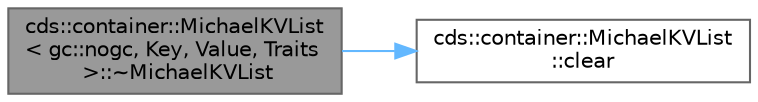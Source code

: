 digraph "cds::container::MichaelKVList&lt; gc::nogc, Key, Value, Traits &gt;::~MichaelKVList"
{
 // LATEX_PDF_SIZE
  bgcolor="transparent";
  edge [fontname=Helvetica,fontsize=10,labelfontname=Helvetica,labelfontsize=10];
  node [fontname=Helvetica,fontsize=10,shape=box,height=0.2,width=0.4];
  rankdir="LR";
  Node1 [id="Node000001",label="cds::container::MichaelKVList\l\< gc::nogc, Key, Value, Traits\l \>::~MichaelKVList",height=0.2,width=0.4,color="gray40", fillcolor="grey60", style="filled", fontcolor="black",tooltip="List destructor"];
  Node1 -> Node2 [id="edge2_Node000001_Node000002",color="steelblue1",style="solid",tooltip=" "];
  Node2 [id="Node000002",label="cds::container::MichaelKVList\l::clear",height=0.2,width=0.4,color="grey40", fillcolor="white", style="filled",URL="$classcds_1_1container_1_1_michael_k_v_list.html#accb18bfe8fb432d6ee02942af5672d90",tooltip="Clears the list"];
}
